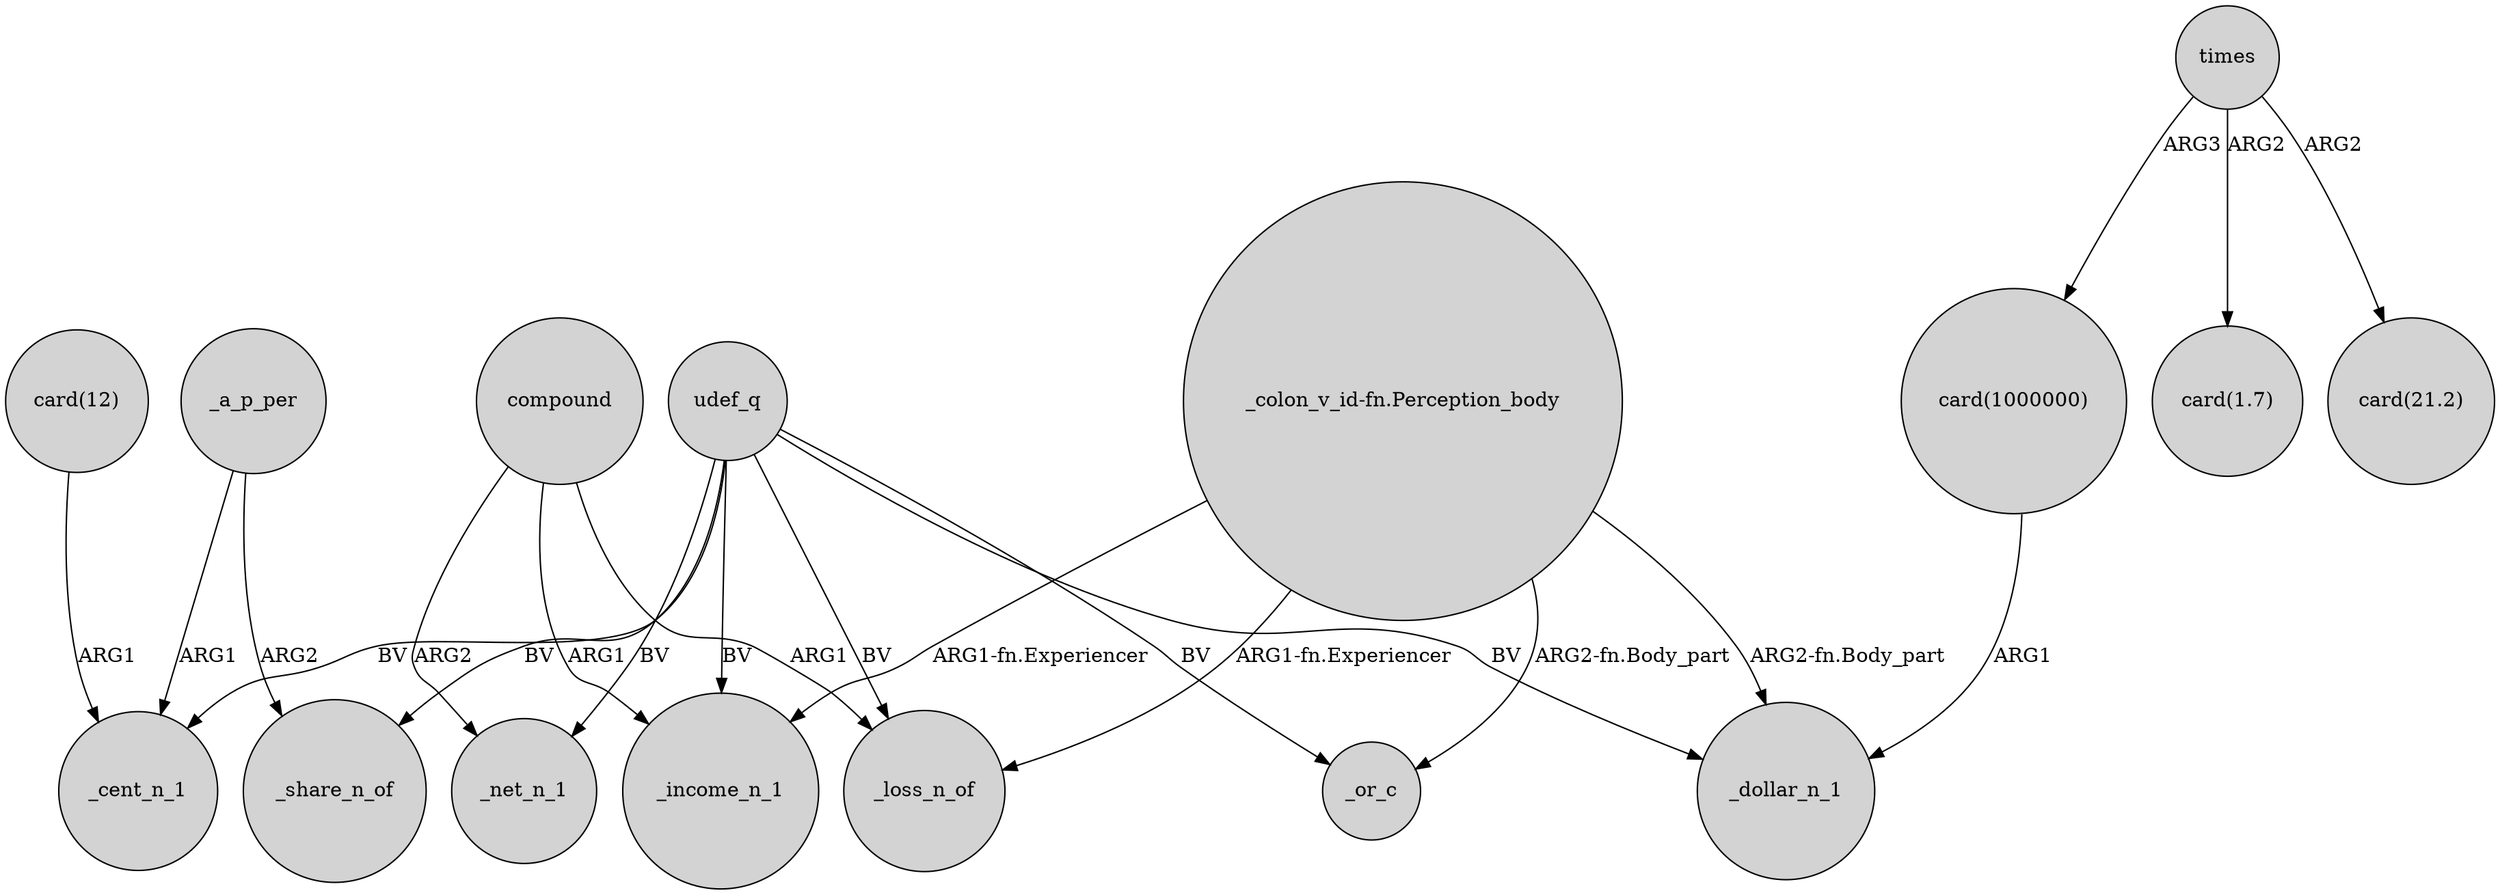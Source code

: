 digraph {
	node [shape=circle style=filled]
	compound -> _net_n_1 [label=ARG2]
	_a_p_per -> _cent_n_1 [label=ARG1]
	udef_q -> _income_n_1 [label=BV]
	times -> "card(1000000)" [label=ARG3]
	times -> "card(1.7)" [label=ARG2]
	udef_q -> _cent_n_1 [label=BV]
	udef_q -> _or_c [label=BV]
	compound -> _loss_n_of [label=ARG1]
	compound -> _income_n_1 [label=ARG1]
	_a_p_per -> _share_n_of [label=ARG2]
	"_colon_v_id-fn.Perception_body" -> _income_n_1 [label="ARG1-fn.Experiencer"]
	times -> "card(21.2)" [label=ARG2]
	udef_q -> _share_n_of [label=BV]
	udef_q -> _net_n_1 [label=BV]
	udef_q -> _loss_n_of [label=BV]
	"_colon_v_id-fn.Perception_body" -> _or_c [label="ARG2-fn.Body_part"]
	udef_q -> _dollar_n_1 [label=BV]
	"card(1000000)" -> _dollar_n_1 [label=ARG1]
	"card(12)" -> _cent_n_1 [label=ARG1]
	"_colon_v_id-fn.Perception_body" -> _dollar_n_1 [label="ARG2-fn.Body_part"]
	"_colon_v_id-fn.Perception_body" -> _loss_n_of [label="ARG1-fn.Experiencer"]
}
